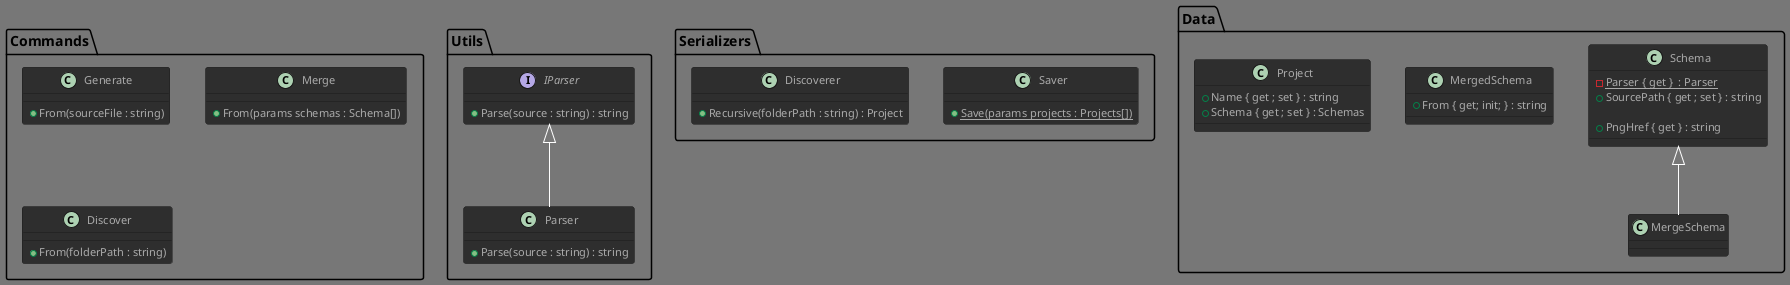 ﻿@startuml PumlSchemasManager

!theme reddress-darkgreen

package Utils {
    interface IParser {
    ' return png path
    + Parse(source : string) : string
  }

   IParser <|-- Parser
  class Parser {
    + Parse(source : string) : string  
  }
}

package Serializers {
    class Saver {
        + {static} Save(params projects : Projects[])
      }

    class Discoverer {
        + Recursive(folderPath : string) : Project
    }
}


package Data {
  class Schema {
    - {static} Parser { get }  : Parser
    + SourcePath { get ; set } : string

    ' generated on first demand ; can throw errors
    + PngHref { get } : string
  }

   Schema <|-- MergeSchema
  class MergedSchema  {
    + From { get; init; } : string
  }

  class Project {
    + Name { get ; set } : string
    + Schema { get ; set } : Schemas
  }


}

package Commands {
    class Generate {
        + From(sourceFile : string)
    }

    class Merge {
        + From(params schemas : Schema[])
    }

    class Discover {
     ' and save into projects list
        + From(folderPath : string)
    }
}



@enduml
